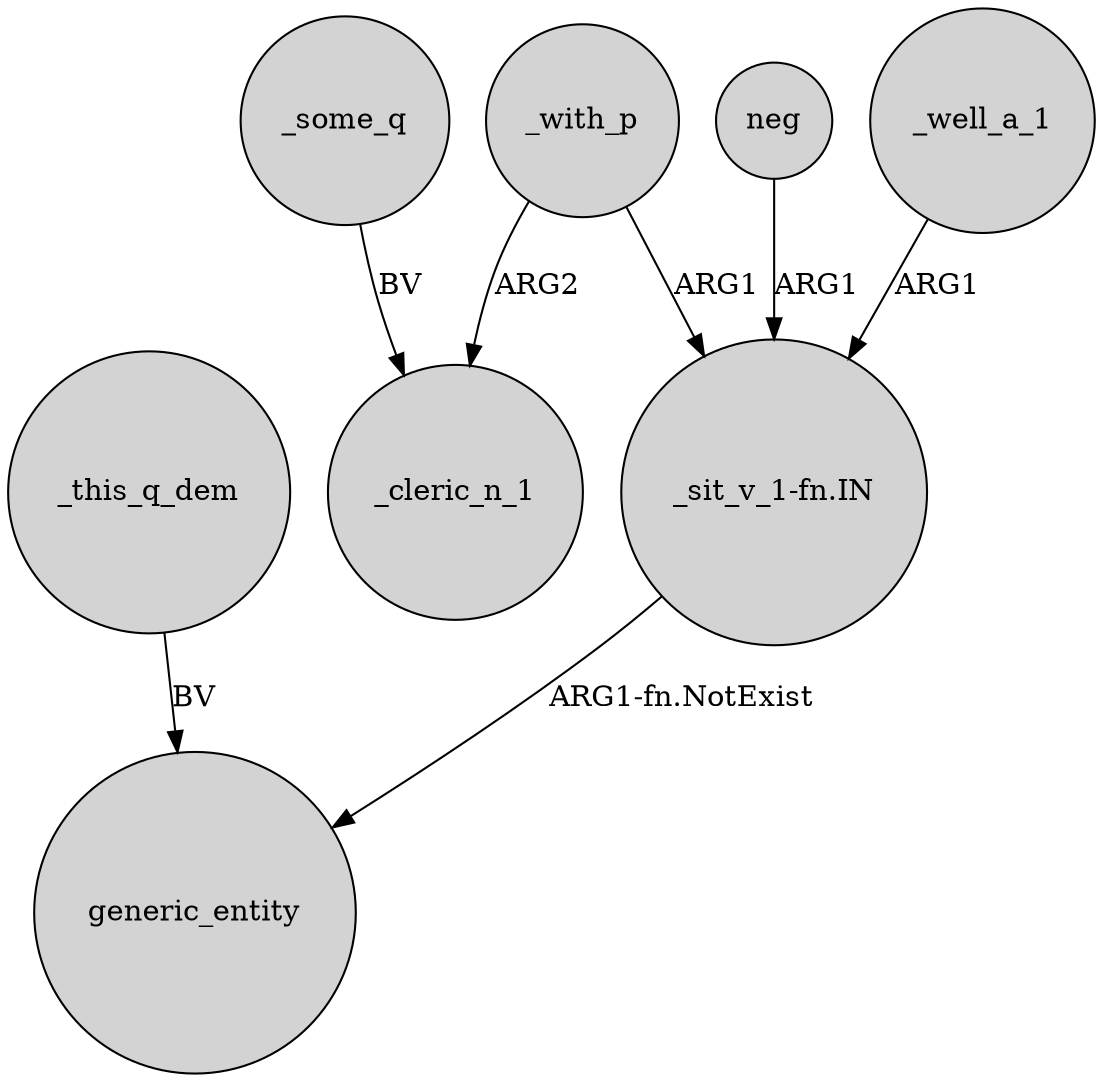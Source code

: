 digraph {
	node [shape=circle style=filled]
	_this_q_dem -> generic_entity [label=BV]
	_some_q -> _cleric_n_1 [label=BV]
	_with_p -> _cleric_n_1 [label=ARG2]
	_well_a_1 -> "_sit_v_1-fn.IN" [label=ARG1]
	"_sit_v_1-fn.IN" -> generic_entity [label="ARG1-fn.NotExist"]
	neg -> "_sit_v_1-fn.IN" [label=ARG1]
	_with_p -> "_sit_v_1-fn.IN" [label=ARG1]
}
